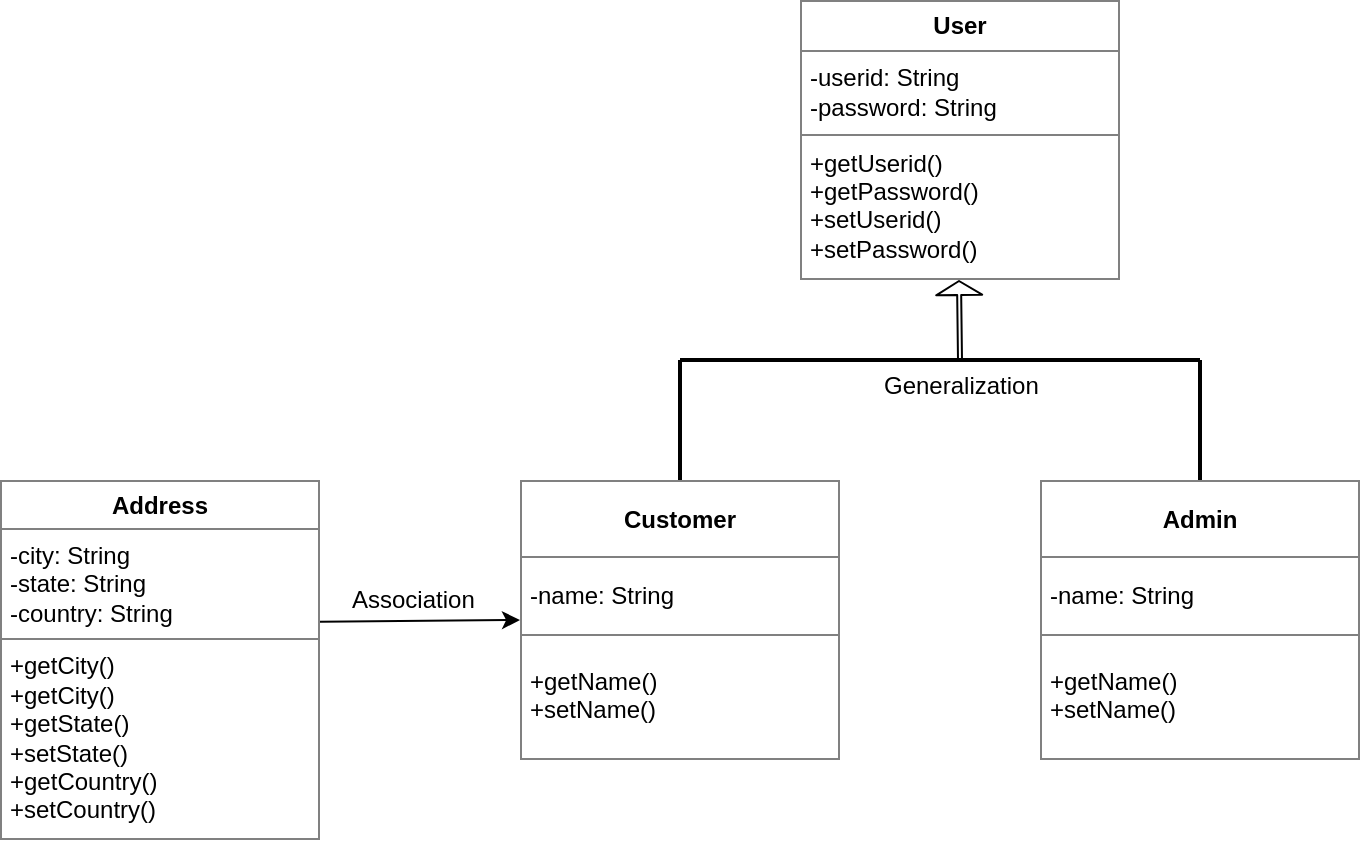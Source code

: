 <mxfile version="10.7.7" type="device"><diagram id="KyszAI2T5TAE1Krb0UXI" name="Page-1"><mxGraphModel dx="1768" dy="497" grid="1" gridSize="10" guides="1" tooltips="1" connect="1" arrows="1" fold="1" page="1" pageScale="1" pageWidth="850" pageHeight="1100" math="0" shadow="0"><root><mxCell id="0"/><mxCell id="1" parent="0"/><mxCell id="OymWwgA8RljY2qoFfUYk-3" value="&lt;table border=&quot;1&quot; width=&quot;100%&quot; cellpadding=&quot;4&quot; style=&quot;width: 100% ; height: 100% ; border-collapse: collapse&quot;&gt;&lt;tbody&gt;&lt;tr&gt;&lt;th align=&quot;center&quot;&gt;User&lt;/th&gt;&lt;/tr&gt;&lt;tr&gt;&lt;td align=&quot;center&quot;&gt;&lt;div style=&quot;text-align: left&quot;&gt;&lt;span style=&quot;text-align: left&quot;&gt;-userid: String&lt;/span&gt;&lt;/div&gt;&lt;div style=&quot;text-align: left&quot;&gt;&lt;span style=&quot;text-align: left&quot;&gt;-password: String&lt;/span&gt;&lt;/div&gt;&lt;/td&gt;&lt;/tr&gt;&lt;tr&gt;&lt;td align=&quot;center&quot;&gt;&lt;div style=&quot;text-align: left&quot;&gt;&lt;span style=&quot;text-align: left&quot;&gt;+getUserid()&lt;/span&gt;&lt;/div&gt;&lt;div style=&quot;text-align: left&quot;&gt;&lt;span style=&quot;text-align: left&quot;&gt;+getPassword()&lt;/span&gt;&lt;/div&gt;&lt;div style=&quot;text-align: left&quot;&gt;&lt;div&gt;&lt;span&gt;+setUserid()&lt;/span&gt;&lt;/div&gt;&lt;div&gt;&lt;span&gt;+setPassword()&lt;/span&gt;&lt;/div&gt;&lt;/div&gt;&lt;/td&gt;&lt;/tr&gt;&lt;/tbody&gt;&lt;/table&gt;" style="text;html=1;strokeColor=none;fillColor=none;overflow=fill;" vertex="1" parent="1"><mxGeometry x="370" y="40" width="160" height="140" as="geometry"/></mxCell><mxCell id="OymWwgA8RljY2qoFfUYk-4" value="&lt;table border=&quot;1&quot; width=&quot;100%&quot; cellpadding=&quot;4&quot; style=&quot;width: 100% ; height: 100% ; border-collapse: collapse&quot;&gt;&lt;tbody&gt;&lt;tr&gt;&lt;th align=&quot;center&quot;&gt;Customer&lt;/th&gt;&lt;/tr&gt;&lt;tr&gt;&lt;td align=&quot;center&quot;&gt;&lt;div style=&quot;text-align: left&quot;&gt;&lt;span style=&quot;text-align: left&quot;&gt;-name: String&lt;/span&gt;&lt;/div&gt;&lt;/td&gt;&lt;/tr&gt;&lt;tr&gt;&lt;td align=&quot;center&quot;&gt;&lt;div style=&quot;text-align: left&quot;&gt;&lt;span style=&quot;text-align: left&quot;&gt;+getName()&lt;/span&gt;&lt;/div&gt;&lt;div style=&quot;text-align: left&quot;&gt;&lt;div&gt;&lt;span&gt;+setName()&lt;/span&gt;&lt;/div&gt;&lt;/div&gt;&lt;/td&gt;&lt;/tr&gt;&lt;/tbody&gt;&lt;/table&gt;" style="text;html=1;strokeColor=none;fillColor=none;overflow=fill;" vertex="1" parent="1"><mxGeometry x="230" y="280" width="160" height="140" as="geometry"/></mxCell><mxCell id="OymWwgA8RljY2qoFfUYk-6" value="&lt;table border=&quot;1&quot; width=&quot;100%&quot; cellpadding=&quot;4&quot; style=&quot;width: 100% ; height: 100% ; border-collapse: collapse&quot;&gt;&lt;tbody&gt;&lt;tr&gt;&lt;th align=&quot;center&quot;&gt;Admin&lt;/th&gt;&lt;/tr&gt;&lt;tr&gt;&lt;td align=&quot;center&quot;&gt;&lt;div style=&quot;text-align: left&quot;&gt;&lt;span style=&quot;text-align: left&quot;&gt;-name: String&lt;/span&gt;&lt;/div&gt;&lt;/td&gt;&lt;/tr&gt;&lt;tr&gt;&lt;td align=&quot;center&quot;&gt;&lt;div style=&quot;text-align: left&quot;&gt;&lt;span style=&quot;text-align: left&quot;&gt;+getName()&lt;/span&gt;&lt;/div&gt;&lt;div style=&quot;text-align: left&quot;&gt;&lt;div&gt;&lt;span&gt;+setName()&lt;/span&gt;&lt;/div&gt;&lt;/div&gt;&lt;/td&gt;&lt;/tr&gt;&lt;/tbody&gt;&lt;/table&gt;" style="text;html=1;strokeColor=none;fillColor=none;overflow=fill;" vertex="1" parent="1"><mxGeometry x="490" y="280" width="160" height="140" as="geometry"/></mxCell><mxCell id="OymWwgA8RljY2qoFfUYk-7" value="" style="shape=flexArrow;endArrow=classic;html=1;width=2;endSize=2;" edge="1" parent="1"><mxGeometry width="50" height="50" relative="1" as="geometry"><mxPoint x="450" y="220" as="sourcePoint"/><mxPoint x="449.5" y="180" as="targetPoint"/></mxGeometry></mxCell><mxCell id="OymWwgA8RljY2qoFfUYk-12" value="" style="line;strokeWidth=2;html=1;" vertex="1" parent="1"><mxGeometry x="310" y="215" width="260" height="10" as="geometry"/></mxCell><mxCell id="OymWwgA8RljY2qoFfUYk-13" value="" style="line;strokeWidth=2;direction=south;html=1;perimeter=backbonePerimeter;points=[];outlineConnect=0;" vertex="1" parent="1"><mxGeometry x="305" y="220" width="10" height="60" as="geometry"/></mxCell><mxCell id="OymWwgA8RljY2qoFfUYk-14" value="" style="line;strokeWidth=2;direction=south;html=1;perimeter=backbonePerimeter;points=[];outlineConnect=0;" vertex="1" parent="1"><mxGeometry x="565" y="220" width="10" height="60" as="geometry"/></mxCell><mxCell id="OymWwgA8RljY2qoFfUYk-15" value="&lt;table border=&quot;1&quot; width=&quot;100%&quot; cellpadding=&quot;4&quot; style=&quot;width: 100% ; height: 100% ; border-collapse: collapse&quot;&gt;&lt;tbody&gt;&lt;tr&gt;&lt;th align=&quot;center&quot;&gt;Address&lt;/th&gt;&lt;/tr&gt;&lt;tr&gt;&lt;td align=&quot;center&quot;&gt;&lt;div style=&quot;text-align: left&quot;&gt;&lt;span&gt;-&lt;/span&gt;&lt;span&gt;city&lt;/span&gt;&lt;span&gt;: String&lt;/span&gt;&lt;/div&gt;&lt;div style=&quot;text-align: left&quot;&gt;-state: String&lt;span&gt;&lt;br&gt;&lt;/span&gt;&lt;/div&gt;&lt;div style=&quot;text-align: left&quot;&gt;-country: String&lt;br&gt;&lt;/div&gt;&lt;/td&gt;&lt;/tr&gt;&lt;tr&gt;&lt;td align=&quot;center&quot;&gt;&lt;div style=&quot;text-align: left&quot;&gt;&lt;div&gt;+getCity()&lt;/div&gt;&lt;div&gt;+getCity()&lt;/div&gt;&lt;/div&gt;&lt;div style=&quot;text-align: left&quot;&gt;&lt;span&gt;+getState&lt;/span&gt;&lt;span&gt;()&lt;/span&gt;&lt;br&gt;&lt;/div&gt;&lt;div style=&quot;text-align: left&quot;&gt;&lt;div&gt;&lt;div&gt;+setState()&lt;/div&gt;&lt;/div&gt;&lt;div&gt;&lt;div&gt;+getCountry()&lt;/div&gt;&lt;div&gt;+setCountry()&lt;/div&gt;&lt;/div&gt;&lt;/div&gt;&lt;/td&gt;&lt;/tr&gt;&lt;/tbody&gt;&lt;/table&gt;" style="text;html=1;strokeColor=none;fillColor=none;overflow=fill;" vertex="1" parent="1"><mxGeometry x="-30" y="280" width="160" height="180" as="geometry"/></mxCell><mxCell id="OymWwgA8RljY2qoFfUYk-17" value="" style="endArrow=classic;html=1;entryX=0;entryY=0.5;entryDx=0;entryDy=0;exitX=1;exitY=0.394;exitDx=0;exitDy=0;exitPerimeter=0;" edge="1" parent="1" source="OymWwgA8RljY2qoFfUYk-15" target="OymWwgA8RljY2qoFfUYk-4"><mxGeometry width="50" height="50" relative="1" as="geometry"><mxPoint x="130" y="350" as="sourcePoint"/><mxPoint x="-80" y="440" as="targetPoint"/></mxGeometry></mxCell><mxCell id="OymWwgA8RljY2qoFfUYk-18" value="Association" style="text;html=1;resizable=0;points=[];autosize=1;align=left;verticalAlign=top;spacingTop=-4;" vertex="1" parent="1"><mxGeometry x="144" y="330" width="80" height="20" as="geometry"/></mxCell><mxCell id="OymWwgA8RljY2qoFfUYk-20" value="Generalization" style="text;html=1;" vertex="1" parent="1"><mxGeometry x="410" y="219" width="100" height="30" as="geometry"/></mxCell></root></mxGraphModel></diagram></mxfile>